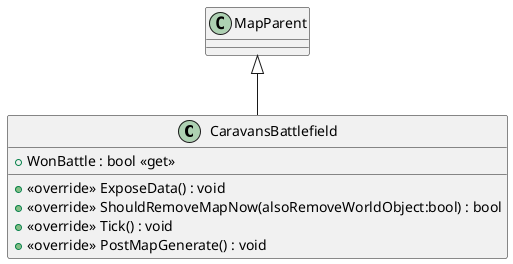 @startuml
class CaravansBattlefield {
    + WonBattle : bool <<get>>
    + <<override>> ExposeData() : void
    + <<override>> ShouldRemoveMapNow(alsoRemoveWorldObject:bool) : bool
    + <<override>> Tick() : void
    + <<override>> PostMapGenerate() : void
}
MapParent <|-- CaravansBattlefield
@enduml
